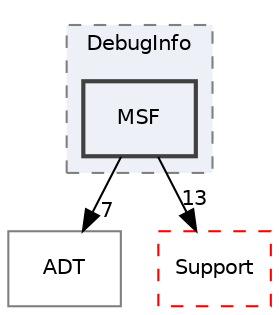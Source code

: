 digraph "include/llvm/DebugInfo/MSF"
{
 // LATEX_PDF_SIZE
  bgcolor="transparent";
  edge [fontname="Helvetica",fontsize="10",labelfontname="Helvetica",labelfontsize="10"];
  node [fontname="Helvetica",fontsize="10",shape="box"];
  compound=true
  subgraph clusterdir_fc2cd323963d6c4db27150ccf17ad26a {
    graph [ bgcolor="#edf0f7", pencolor="grey50", style="filled,dashed,", label="DebugInfo", fontname="Helvetica", fontsize="10", URL="dir_fc2cd323963d6c4db27150ccf17ad26a.html"]
  dir_80efc3cf491d6c371bccd82c5a7f3231 [label="MSF", style="filled,bold,", fillcolor="#edf0f7", color="grey25", URL="dir_80efc3cf491d6c371bccd82c5a7f3231.html"];
  }
  dir_32453792af2ba70c54e3ccae3a790d1b [label="ADT", style="", fillcolor="#edf0f7", color="grey50", URL="dir_32453792af2ba70c54e3ccae3a790d1b.html"];
  dir_ae1e398ac700924fa434b51c248a5531 [label="Support", style="dashed,", fillcolor="#edf0f7", color="red", URL="dir_ae1e398ac700924fa434b51c248a5531.html"];
  dir_80efc3cf491d6c371bccd82c5a7f3231->dir_32453792af2ba70c54e3ccae3a790d1b [headlabel="7", labeldistance=1.5 headhref="dir_000144_000001.html"];
  dir_80efc3cf491d6c371bccd82c5a7f3231->dir_ae1e398ac700924fa434b51c248a5531 [headlabel="13", labeldistance=1.5 headhref="dir_000144_000182.html"];
}
